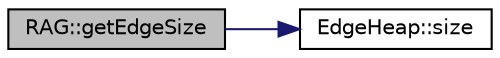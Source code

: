 digraph "RAG::getEdgeSize"
{
  edge [fontname="Helvetica",fontsize="10",labelfontname="Helvetica",labelfontsize="10"];
  node [fontname="Helvetica",fontsize="10",shape=record];
  rankdir="LR";
  Node1 [label="RAG::getEdgeSize",height=0.2,width=0.4,color="black", fillcolor="grey75", style="filled", fontcolor="black"];
  Node1 -> Node2 [color="midnightblue",fontsize="10",style="solid",fontname="Helvetica"];
  Node2 [label="EdgeHeap::size",height=0.2,width=0.4,color="black", fillcolor="white", style="filled",URL="$class_edge_heap.html#a82705f38a79714bb4f80a8218b6e50b1"];
}

